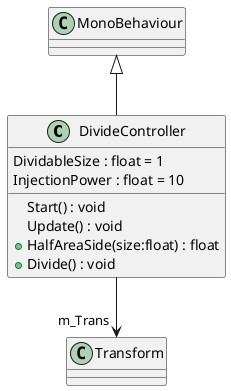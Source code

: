 @startuml
class DivideController {
    DividableSize : float = 1
    InjectionPower : float = 10
    Start() : void
    Update() : void
    + HalfAreaSide(size:float) : float
    + Divide() : void
}
MonoBehaviour <|-- DivideController
DivideController --> "m_Trans" Transform
@enduml
